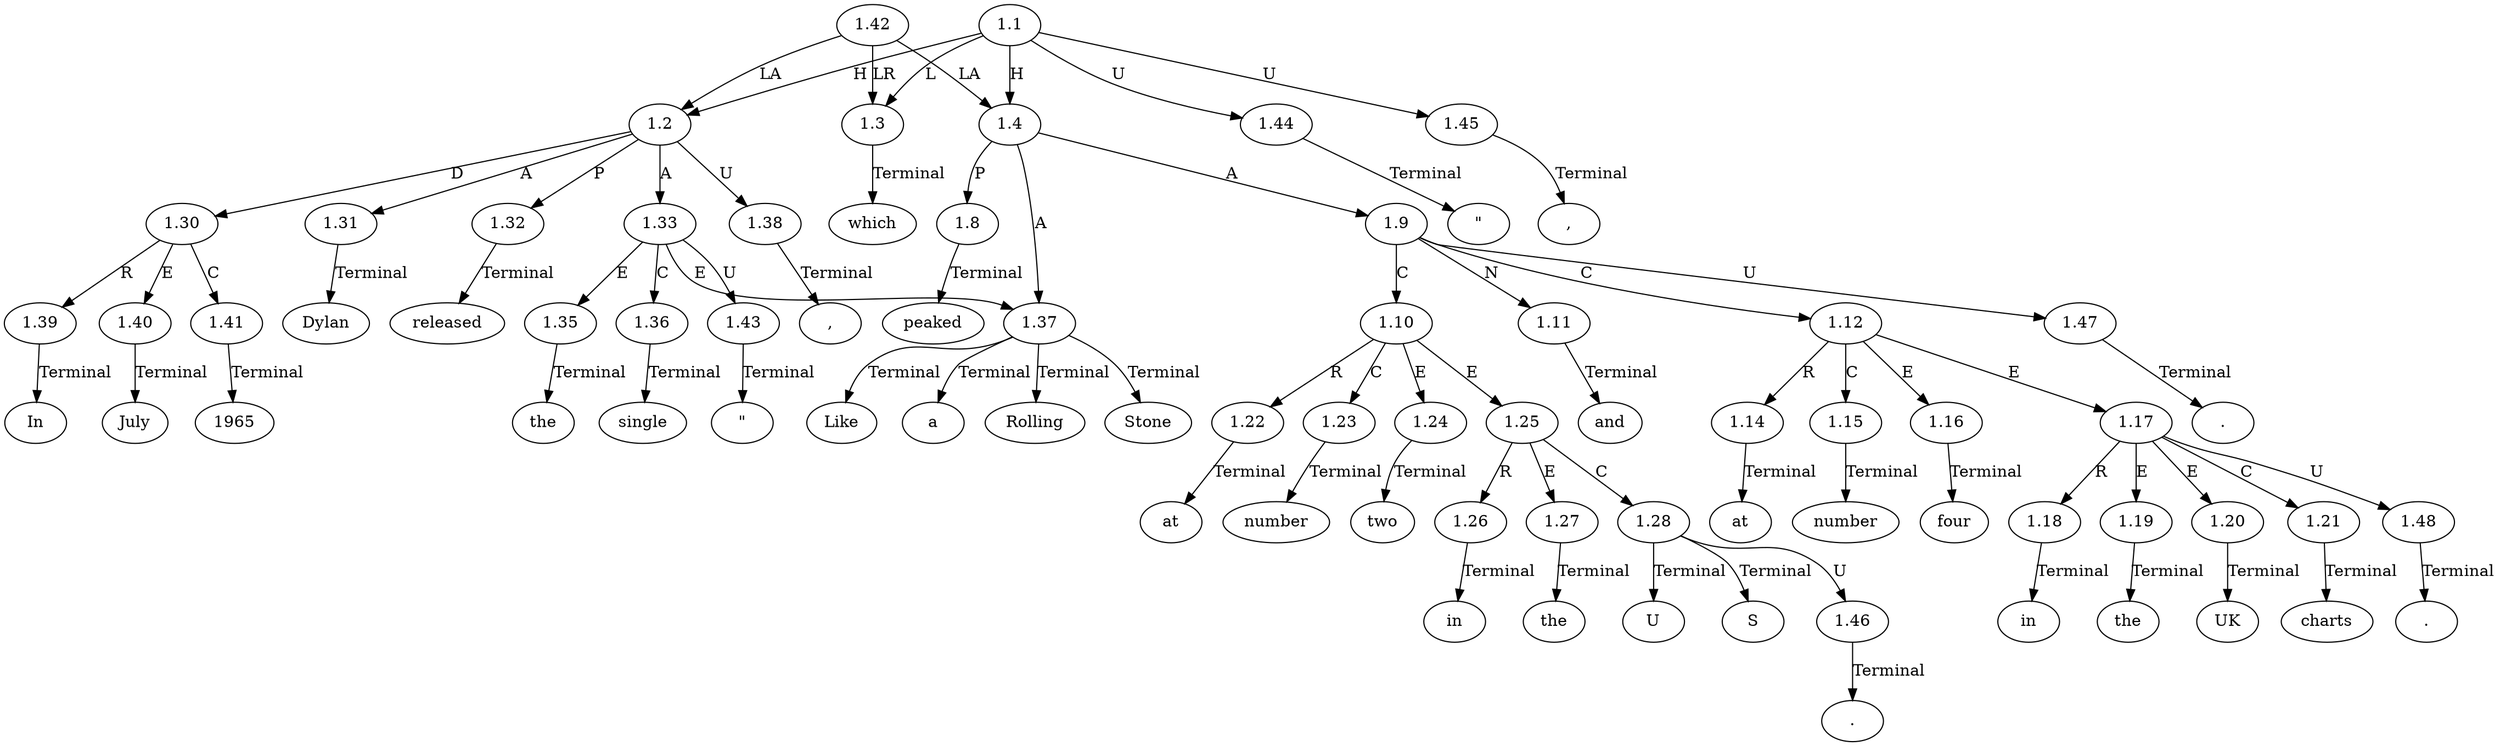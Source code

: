 // Graph
digraph {
	0.1 [label=In ordering=out]
	0.10 [label=Like ordering=out]
	0.11 [label=a ordering=out]
	0.12 [label=Rolling ordering=out]
	0.13 [label=Stone ordering=out]
	0.14 [label="\"" ordering=out]
	0.15 [label="," ordering=out]
	0.16 [label=which ordering=out]
	0.17 [label=peaked ordering=out]
	0.18 [label=at ordering=out]
	0.19 [label=number ordering=out]
	0.2 [label=July ordering=out]
	0.20 [label=two ordering=out]
	0.21 [label=in ordering=out]
	0.22 [label=the ordering=out]
	0.23 [label=U ordering=out]
	0.24 [label="." ordering=out]
	0.25 [label=S ordering=out]
	0.26 [label="." ordering=out]
	0.27 [label=and ordering=out]
	0.28 [label=at ordering=out]
	0.29 [label=number ordering=out]
	0.3 [label=1965 ordering=out]
	0.30 [label=four ordering=out]
	0.31 [label=in ordering=out]
	0.32 [label=the ordering=out]
	0.33 [label=UK ordering=out]
	0.34 [label=charts ordering=out]
	0.35 [label="." ordering=out]
	0.4 [label="," ordering=out]
	0.5 [label=Dylan ordering=out]
	0.6 [label=released ordering=out]
	0.7 [label=the ordering=out]
	0.8 [label=single ordering=out]
	0.9 [label="\"" ordering=out]
	1.1 [label=1.1 ordering=out]
	1.2 [label=1.2 ordering=out]
	1.3 [label=1.3 ordering=out]
	1.4 [label=1.4 ordering=out]
	1.8 [label=1.8 ordering=out]
	1.9 [label=1.9 ordering=out]
	1.10 [label=1.10 ordering=out]
	1.11 [label=1.11 ordering=out]
	1.12 [label=1.12 ordering=out]
	1.14 [label=1.14 ordering=out]
	1.15 [label=1.15 ordering=out]
	1.16 [label=1.16 ordering=out]
	1.17 [label=1.17 ordering=out]
	1.18 [label=1.18 ordering=out]
	1.19 [label=1.19 ordering=out]
	1.20 [label=1.20 ordering=out]
	1.21 [label=1.21 ordering=out]
	1.22 [label=1.22 ordering=out]
	1.23 [label=1.23 ordering=out]
	1.24 [label=1.24 ordering=out]
	1.25 [label=1.25 ordering=out]
	1.26 [label=1.26 ordering=out]
	1.27 [label=1.27 ordering=out]
	1.28 [label=1.28 ordering=out]
	1.30 [label=1.30 ordering=out]
	1.31 [label=1.31 ordering=out]
	1.32 [label=1.32 ordering=out]
	1.33 [label=1.33 ordering=out]
	1.35 [label=1.35 ordering=out]
	1.36 [label=1.36 ordering=out]
	1.37 [label=1.37 ordering=out]
	1.38 [label=1.38 ordering=out]
	1.39 [label=1.39 ordering=out]
	1.40 [label=1.40 ordering=out]
	1.41 [label=1.41 ordering=out]
	1.42 [label=1.42 ordering=out]
	1.43 [label=1.43 ordering=out]
	1.44 [label=1.44 ordering=out]
	1.45 [label=1.45 ordering=out]
	1.46 [label=1.46 ordering=out]
	1.47 [label=1.47 ordering=out]
	1.48 [label=1.48 ordering=out]
	1.1 -> 1.2 [label=H ordering=out]
	1.1 -> 1.3 [label=L ordering=out]
	1.1 -> 1.4 [label=H ordering=out]
	1.1 -> 1.44 [label=U ordering=out]
	1.1 -> 1.45 [label=U ordering=out]
	1.2 -> 1.30 [label=D ordering=out]
	1.2 -> 1.31 [label=A ordering=out]
	1.2 -> 1.32 [label=P ordering=out]
	1.2 -> 1.33 [label=A ordering=out]
	1.2 -> 1.38 [label=U ordering=out]
	1.3 -> 0.16 [label=Terminal ordering=out]
	1.4 -> 1.8 [label=P ordering=out]
	1.4 -> 1.9 [label=A ordering=out]
	1.4 -> 1.37 [label=A ordering=out]
	1.8 -> 0.17 [label=Terminal ordering=out]
	1.9 -> 1.10 [label=C ordering=out]
	1.9 -> 1.11 [label=N ordering=out]
	1.9 -> 1.12 [label=C ordering=out]
	1.9 -> 1.47 [label=U ordering=out]
	1.10 -> 1.22 [label=R ordering=out]
	1.10 -> 1.23 [label=C ordering=out]
	1.10 -> 1.24 [label=E ordering=out]
	1.10 -> 1.25 [label=E ordering=out]
	1.11 -> 0.27 [label=Terminal ordering=out]
	1.12 -> 1.14 [label=R ordering=out]
	1.12 -> 1.15 [label=C ordering=out]
	1.12 -> 1.16 [label=E ordering=out]
	1.12 -> 1.17 [label=E ordering=out]
	1.14 -> 0.28 [label=Terminal ordering=out]
	1.15 -> 0.29 [label=Terminal ordering=out]
	1.16 -> 0.30 [label=Terminal ordering=out]
	1.17 -> 1.18 [label=R ordering=out]
	1.17 -> 1.19 [label=E ordering=out]
	1.17 -> 1.20 [label=E ordering=out]
	1.17 -> 1.21 [label=C ordering=out]
	1.17 -> 1.48 [label=U ordering=out]
	1.18 -> 0.31 [label=Terminal ordering=out]
	1.19 -> 0.32 [label=Terminal ordering=out]
	1.20 -> 0.33 [label=Terminal ordering=out]
	1.21 -> 0.34 [label=Terminal ordering=out]
	1.22 -> 0.18 [label=Terminal ordering=out]
	1.23 -> 0.19 [label=Terminal ordering=out]
	1.24 -> 0.20 [label=Terminal ordering=out]
	1.25 -> 1.26 [label=R ordering=out]
	1.25 -> 1.27 [label=E ordering=out]
	1.25 -> 1.28 [label=C ordering=out]
	1.26 -> 0.21 [label=Terminal ordering=out]
	1.27 -> 0.22 [label=Terminal ordering=out]
	1.28 -> 0.23 [label=Terminal ordering=out]
	1.28 -> 0.25 [label=Terminal ordering=out]
	1.28 -> 1.46 [label=U ordering=out]
	1.30 -> 1.39 [label=R ordering=out]
	1.30 -> 1.40 [label=E ordering=out]
	1.30 -> 1.41 [label=C ordering=out]
	1.31 -> 0.5 [label=Terminal ordering=out]
	1.32 -> 0.6 [label=Terminal ordering=out]
	1.33 -> 1.35 [label=E ordering=out]
	1.33 -> 1.36 [label=C ordering=out]
	1.33 -> 1.37 [label=E ordering=out]
	1.33 -> 1.43 [label=U ordering=out]
	1.35 -> 0.7 [label=Terminal ordering=out]
	1.36 -> 0.8 [label=Terminal ordering=out]
	1.37 -> 0.10 [label=Terminal ordering=out]
	1.37 -> 0.11 [label=Terminal ordering=out]
	1.37 -> 0.12 [label=Terminal ordering=out]
	1.37 -> 0.13 [label=Terminal ordering=out]
	1.38 -> 0.4 [label=Terminal ordering=out]
	1.39 -> 0.1 [label=Terminal ordering=out]
	1.40 -> 0.2 [label=Terminal ordering=out]
	1.41 -> 0.3 [label=Terminal ordering=out]
	1.42 -> 1.2 [label=LA ordering=out]
	1.42 -> 1.3 [label=LR ordering=out]
	1.42 -> 1.4 [label=LA ordering=out]
	1.43 -> 0.9 [label=Terminal ordering=out]
	1.44 -> 0.14 [label=Terminal ordering=out]
	1.45 -> 0.15 [label=Terminal ordering=out]
	1.46 -> 0.24 [label=Terminal ordering=out]
	1.47 -> 0.26 [label=Terminal ordering=out]
	1.48 -> 0.35 [label=Terminal ordering=out]
}
